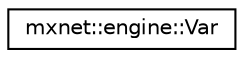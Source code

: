digraph "Graphical Class Hierarchy"
{
  edge [fontname="Helvetica",fontsize="10",labelfontname="Helvetica",labelfontsize="10"];
  node [fontname="Helvetica",fontsize="10",shape=record];
  rankdir="LR";
  Node1 [label="mxnet::engine::Var",height=0.2,width=0.4,color="black", fillcolor="white", style="filled",URL="$structmxnet_1_1engine_1_1Var.html",tooltip="base class of engine variables. "];
}
